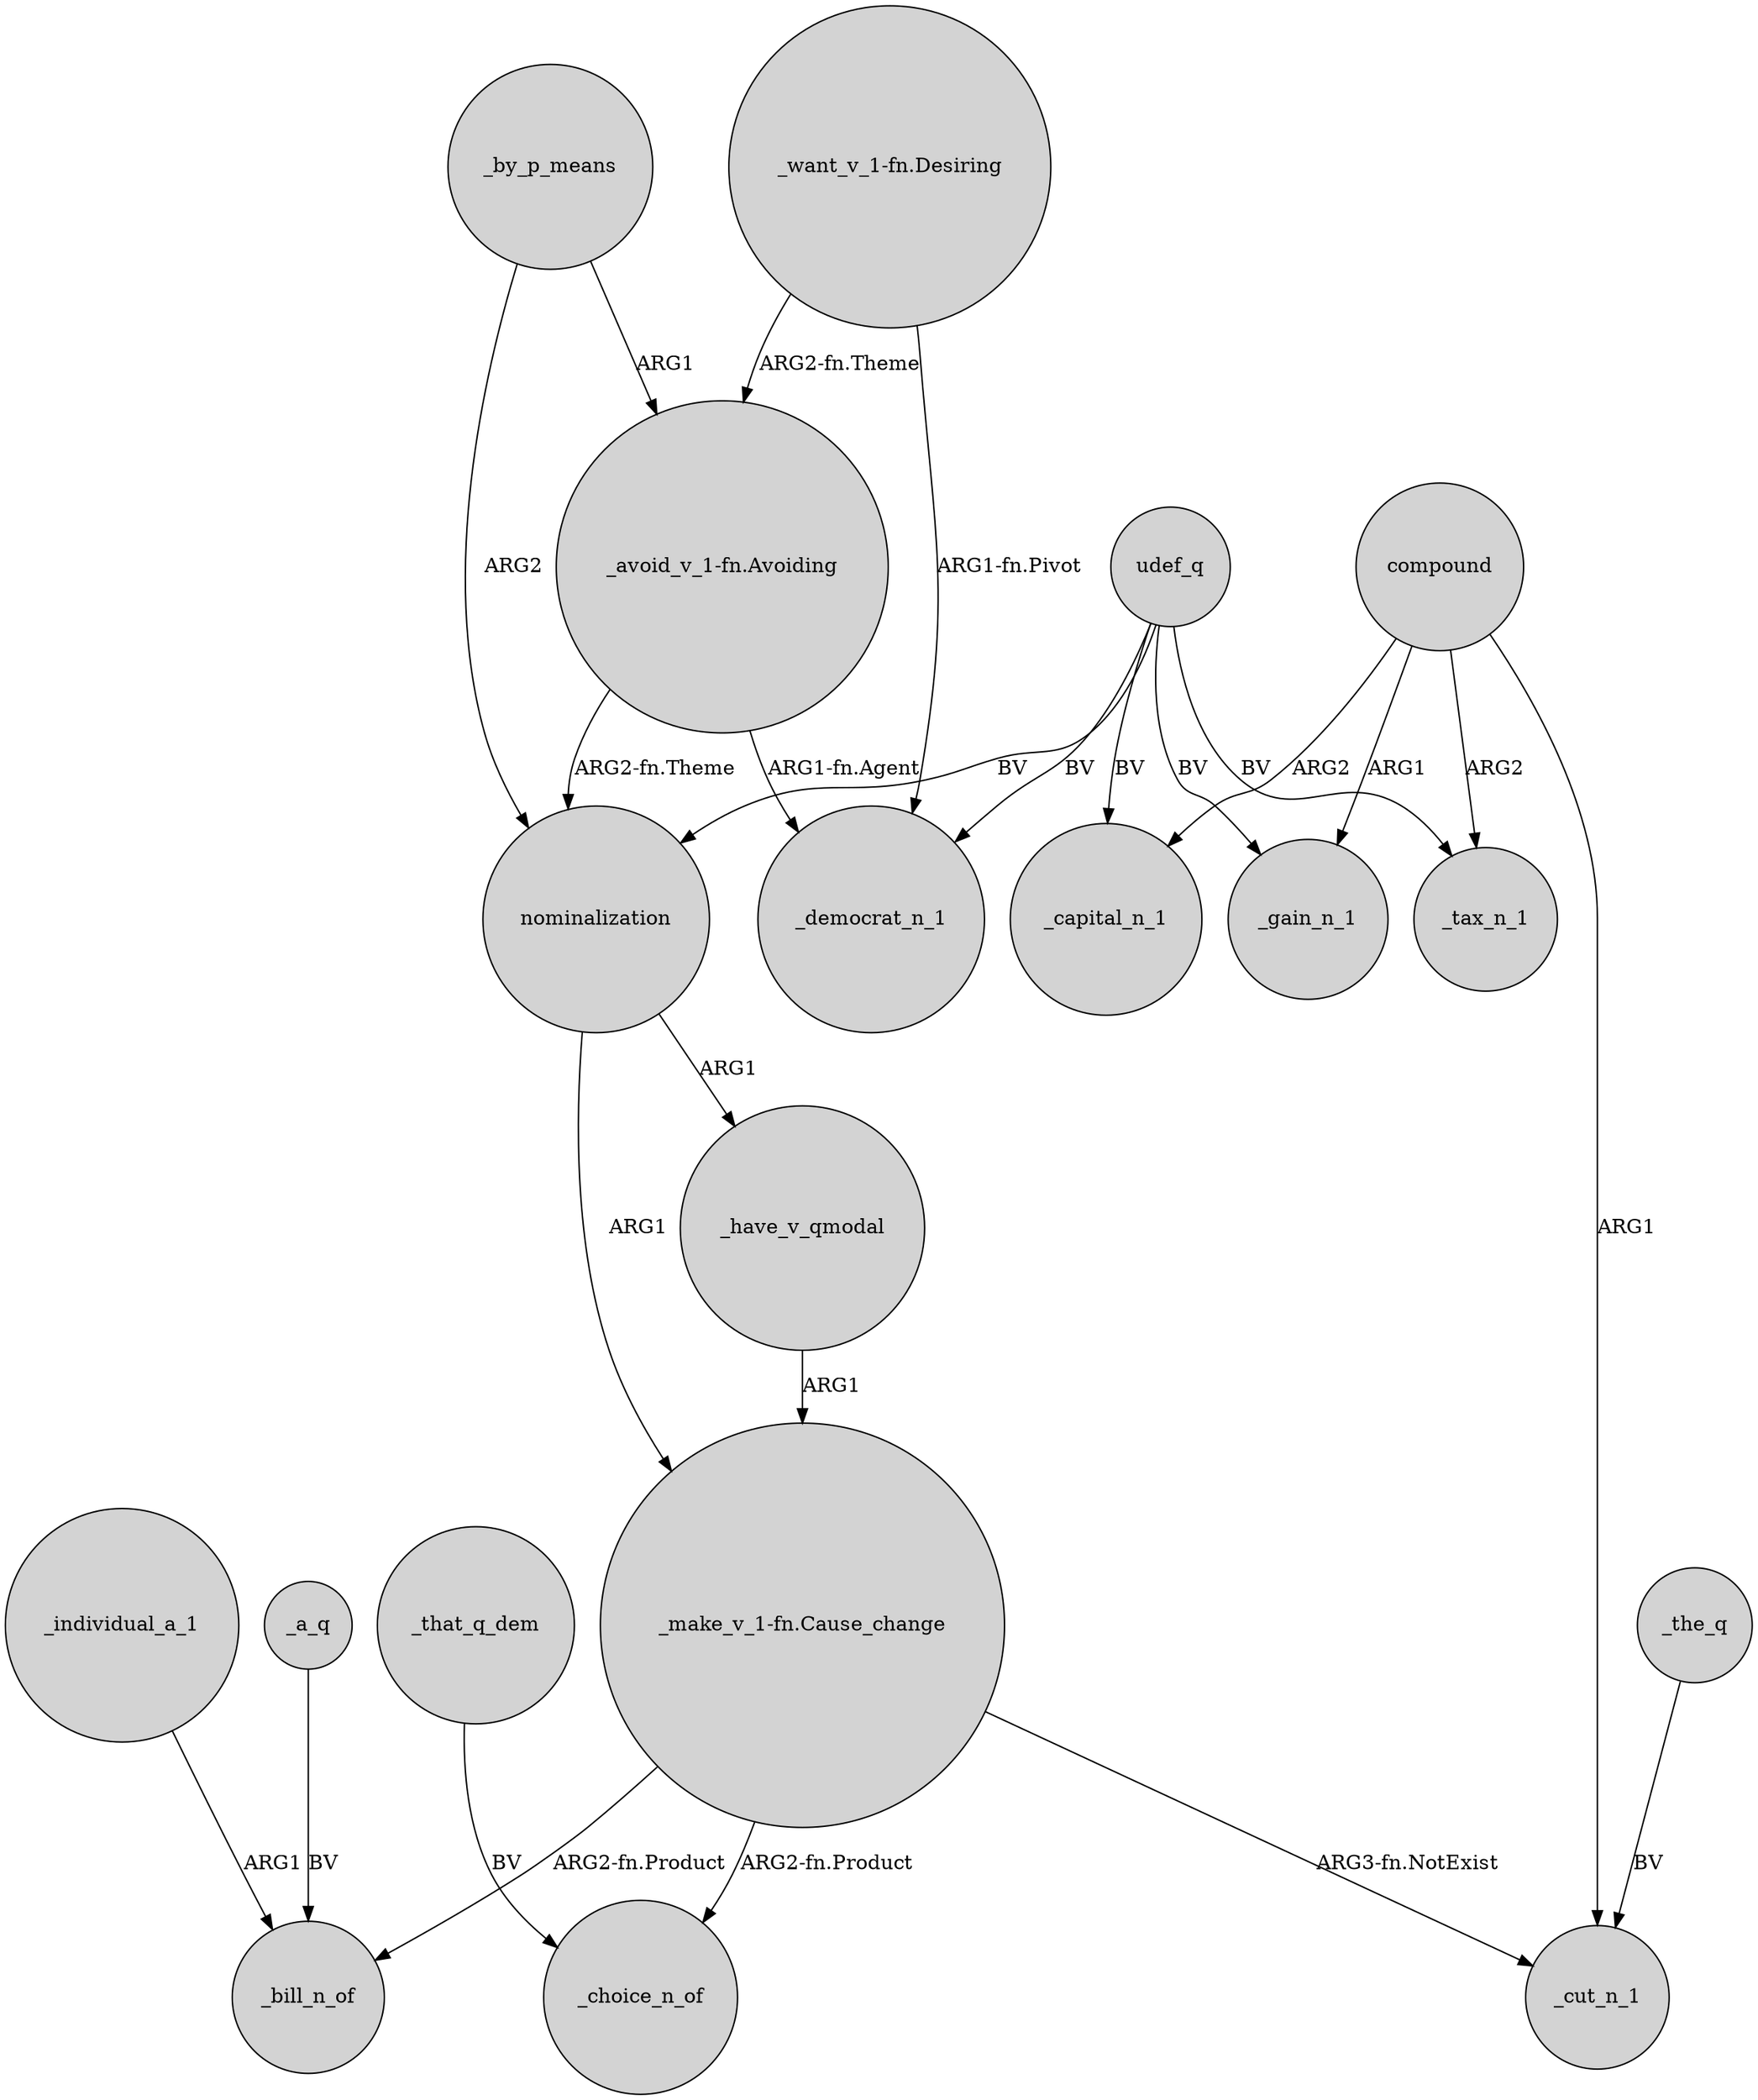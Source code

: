 digraph {
	node [shape=circle style=filled]
	_by_p_means -> nominalization [label=ARG2]
	compound -> _capital_n_1 [label=ARG2]
	_individual_a_1 -> _bill_n_of [label=ARG1]
	udef_q -> _democrat_n_1 [label=BV]
	"_want_v_1-fn.Desiring" -> _democrat_n_1 [label="ARG1-fn.Pivot"]
	udef_q -> _gain_n_1 [label=BV]
	_a_q -> _bill_n_of [label=BV]
	"_make_v_1-fn.Cause_change" -> _cut_n_1 [label="ARG3-fn.NotExist"]
	"_want_v_1-fn.Desiring" -> "_avoid_v_1-fn.Avoiding" [label="ARG2-fn.Theme"]
	_the_q -> _cut_n_1 [label=BV]
	"_make_v_1-fn.Cause_change" -> _choice_n_of [label="ARG2-fn.Product"]
	nominalization -> "_make_v_1-fn.Cause_change" [label=ARG1]
	udef_q -> _tax_n_1 [label=BV]
	"_avoid_v_1-fn.Avoiding" -> _democrat_n_1 [label="ARG1-fn.Agent"]
	compound -> _cut_n_1 [label=ARG1]
	"_make_v_1-fn.Cause_change" -> _bill_n_of [label="ARG2-fn.Product"]
	_that_q_dem -> _choice_n_of [label=BV]
	udef_q -> nominalization [label=BV]
	compound -> _gain_n_1 [label=ARG1]
	"_avoid_v_1-fn.Avoiding" -> nominalization [label="ARG2-fn.Theme"]
	nominalization -> _have_v_qmodal [label=ARG1]
	_have_v_qmodal -> "_make_v_1-fn.Cause_change" [label=ARG1]
	compound -> _tax_n_1 [label=ARG2]
	_by_p_means -> "_avoid_v_1-fn.Avoiding" [label=ARG1]
	udef_q -> _capital_n_1 [label=BV]
}
